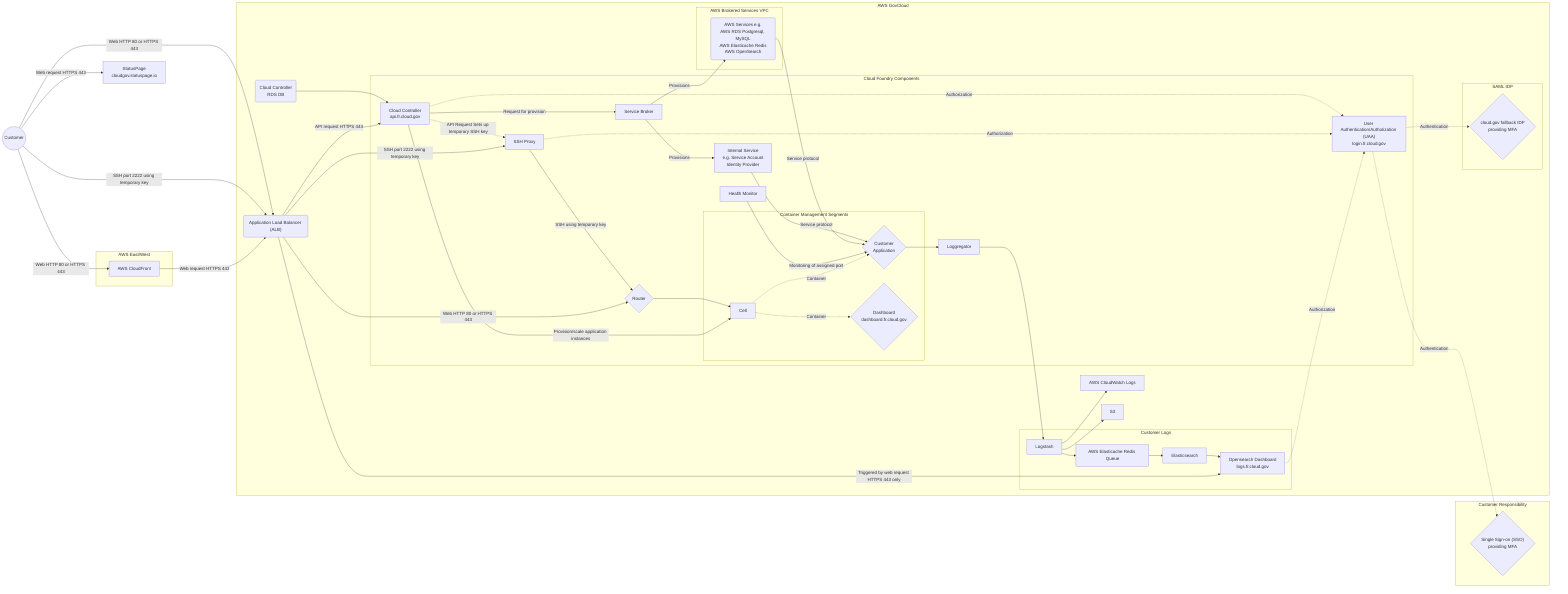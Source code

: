 %% title: 10-4.1 Customer Data Flow
%% description: Section 10 - System Environment - Figure 10-4.1 Customer Data Flow
graph LR
  subgraph AWS GovCloud
    subgraph Cloud Foundry Components
      subgraph Container Management Segments
        Cell["Cell"]
        AppContainer{"Customer<br>Application"}
        Dashboard{Dashboard<br>dashboard.fr.cloud.gov}
      end
      Router{Router}
      SSHProxy[SSH Proxy]
      UAA["User Authentication/Authorization (UAA)<br>login.fr.cloud.gov"]
      CloudController[Cloud Controller<br>api.fr.cloud.gov]
      ServiceBroker[Service Broker]
      InternalService["Internal Service<br>e.g. Service Account<br>Identity Provider"]
      HM[Health Monitor]
      Loggregator[Loggregator]
    end
    subgraph Customer Logs
      Q[AWS Elasticache Redis Queue]
      Logstash[Logstash]
      OS[Elasticsearch]
      OSD[Opensearch Dashboard<br>logs.fr.cloud.gov]
    end
    subgraph AWS Brokered Services VPC
      AWSService("AWS Services e.g.<br>AWS RDS Postgresql, MySQL<br>AWS Elasticache Redis<br>AWS OpenSearch")
    end
    subgraph SAML IDP
      SAML{cloud.gov fallback IDP<br>providing MFA}
    end
    ALB("Application Load Balancer (ALB)")
    CloudControllerDB(Cloud Controller<br>RDS DB)
    CloudWatch[AWS CloudWatch Logs]
    S3[S3]
  end
  subgraph Customer Responsibility
    CustomerSAML{"Single Sign-on (SSO)<br>providing MFA"}
  end
  subgraph AWS East/West
    cloudfront["AWS CloudFront"]
  end

  Customer((Customer))
  statuspage["StatusPage<br>cloudgov.statuspage.io"]


  Router-->Cell
  SSHProxy--SSH using temporary key-->Router
  CloudController-.API Request Sets up temporary SSH key.->SSHProxy
  CloudController--Request for provision-->ServiceBroker
  CloudController--Provision/scale application instances-->Cell
  CloudControllerDB-->CloudController
  ServiceBroker--Provisions-->InternalService
  ServiceBroker--Provisions-->AWSService
  InternalService--Service protocol-->AppContainer
  AWSService--Service protocol-->AppContainer
  HM--Monitoring of assigned port-->AppContainer
  Cell-.Container.->AppContainer
  AppContainer-->Loggregator
  Cell-.Container.->Dashboard

  Loggregator-->Logstash
  Logstash-->Q
  Q-->OS
  Logstash-->CloudWatch
  Logstash-->S3
  OS-->OSD

  Customer--"Web HTTP 80 or HTTPS 443"-->ALB
  Customer--SSH port 2222 using temporary key-->ALB
  Customer--"Web request HTTPS 443"-->statuspage
  Customer--"Web HTTP 80 or HTTPS 443"-->cloudfront

  cloudfront --"Web request HTTPS 443"--> ALB

  ALB --SSH port 2222 using temporary key--> SSHProxy
  ALB --"Web HTTP 80 or HTTPS 443"--> Router
  ALB --API request HTTPS 443--> CloudController
  ALB -- "Triggered by web request HTTPS 443 only" --> OSD

  UAA-.Authentication.->CustomerSAML
  UAA-.Authentication.->SAML
  CloudController-.Authorization.->UAA
  SSHProxy-.Authorization.->UAA
  OSD-.Authorization.->UAA